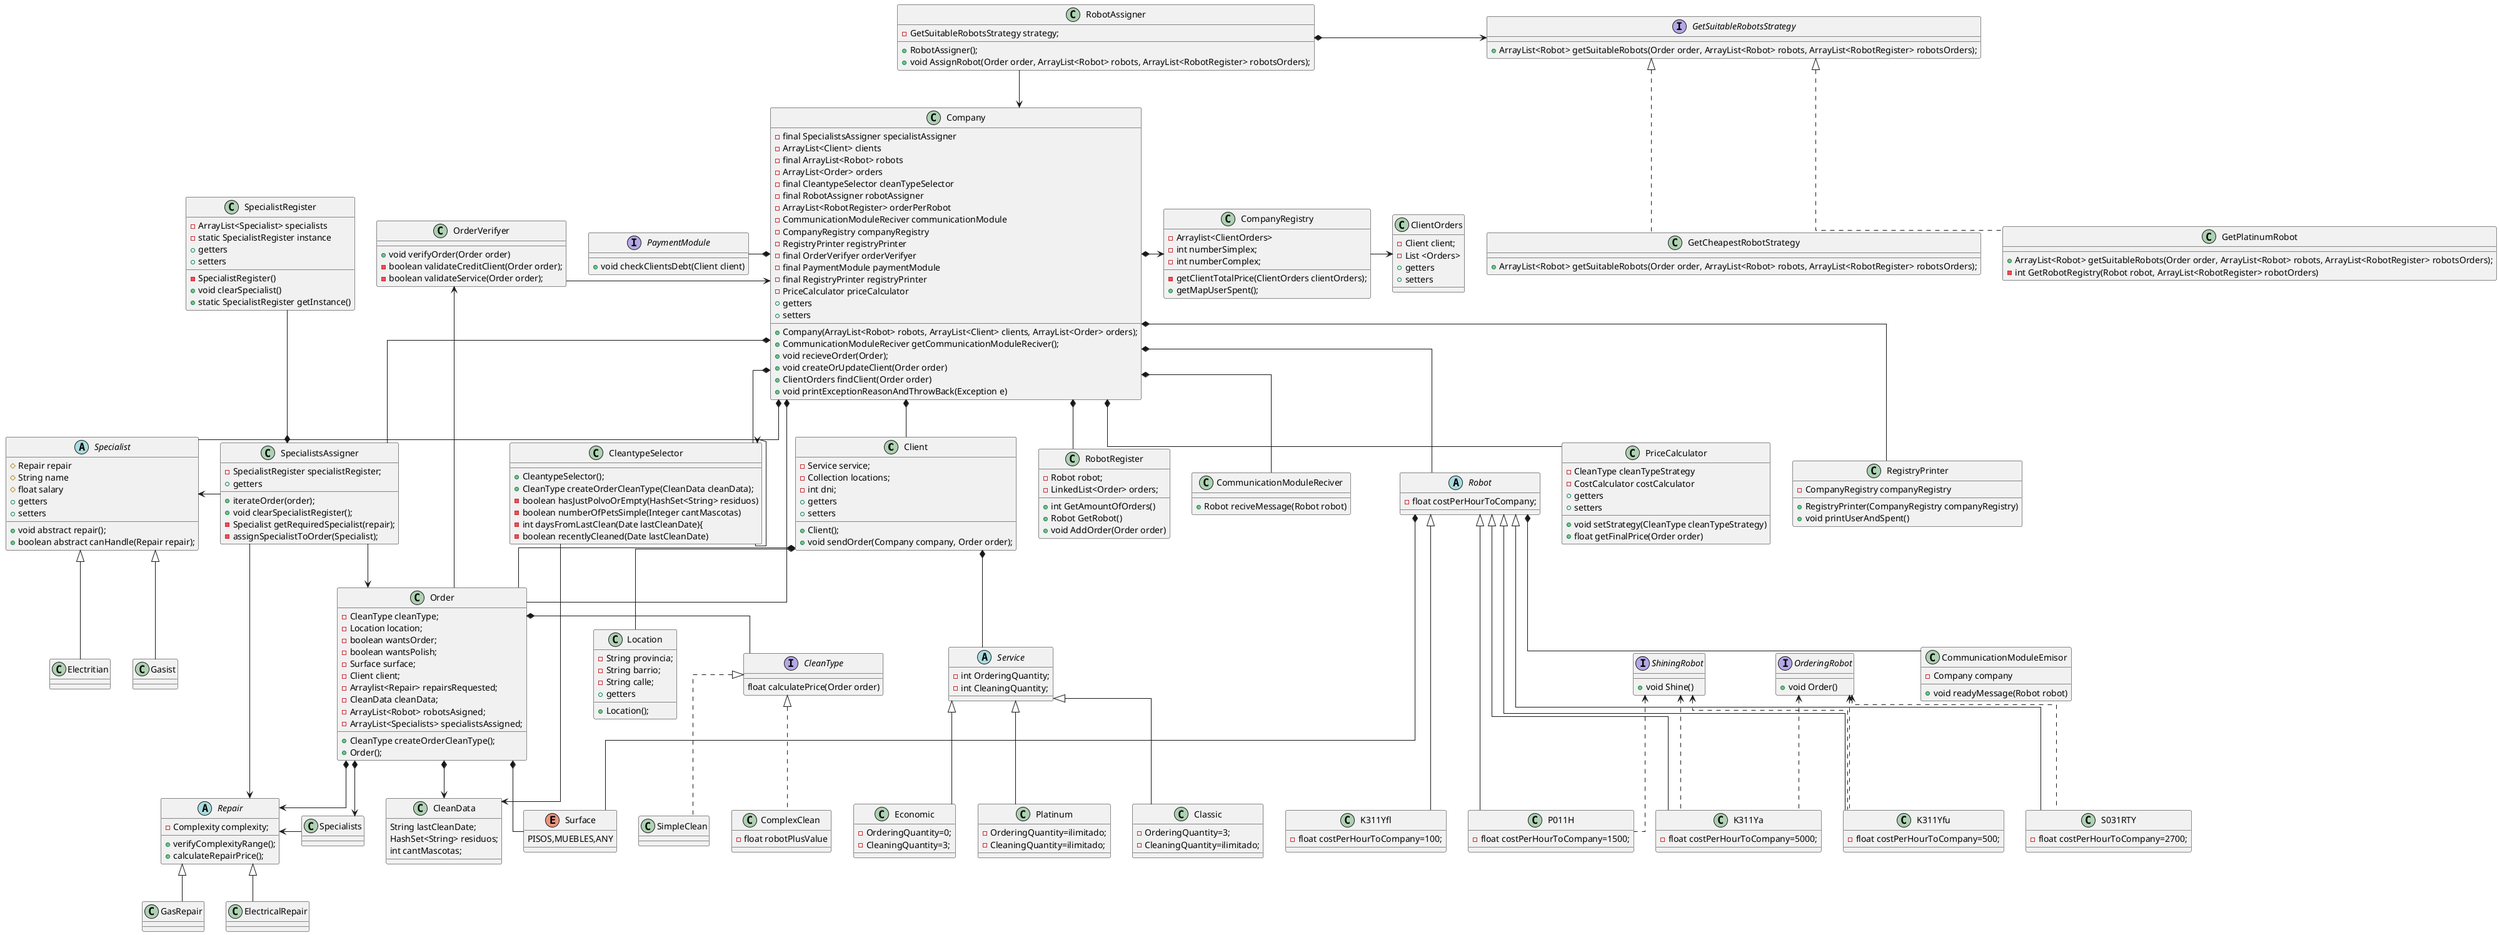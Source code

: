 @startuml
'https://plantuml.com/class-diagram

skinparam linetype ortho

class Client {
    - Service service;
    - Collection locations;
    - int dni;
    + getters
    + setters

    + Client();
    + void sendOrder(Company company, Order order);
}

class Location{
    - String provincia;
    - String barrio;
    - String calle;
    + getters
    + Location();
}


class RobotRegister{
    - Robot robot;
    - LinkedList<Order> orders;
    + int GetAmountOfOrders()
    + Robot GetRobot()
    + void AddOrder(Order order)
}

abstract Robot{
    - float costPerHourToCompany;
}
class S031RTY{
    - float costPerHourToCompany=2700;
}
class K311Yfu{
    - float costPerHourToCompany=500;
}
class P011H{
    - float costPerHourToCompany=1500;
}
class K311Ya{
    - float costPerHourToCompany=5000;
}
class K311Yfl{
    - float costPerHourToCompany=100;
}

interface OrderingRobot{
    + void Order()
}
interface ShiningRobot{
    + void Shine()
}

abstract Service{
    - int OrderingQuantity;
    - int CleaningQuantity;
}
class Platinum{
    - OrderingQuantity=ilimitado;
    - CleaningQuantity=ilimitado;
}
class Classic{
    - OrderingQuantity=3;
    - CleaningQuantity=ilimitado;
}

class Economic{
    - OrderingQuantity=0;
    - CleaningQuantity=3;
}

class Company{
    - final SpecialistsAssigner specialistAssigner
    - ArrayList<Client> clients
    - final ArrayList<Robot> robots
    - ArrayList<Order> orders
    - final CleantypeSelector cleanTypeSelector
    - final RobotAssigner robotAssigner
    - ArrayList<RobotRegister> orderPerRobot
    - CommunicationModuleReciver communicationModule
    - CompanyRegistry companyRegistry
    - RegistryPrinter registryPrinter
    - final OrderVerifyer orderVerifyer
    - final PaymentModule paymentModule
    - final RegistryPrinter registryPrinter
    - PriceCalculator priceCalculator
    + getters
    + setters

    + Company(ArrayList<Robot> robots, ArrayList<Client> clients, ArrayList<Order> orders);
    + CommunicationModuleReciver getCommunicationModuleReciver();
    + void recieveOrder(Order);
    + void createOrUpdateClient(Order order)
    + ClientOrders findClient(Order order)
    + void printExceptionReasonAndThrowBack(Exception e)
}

Company*--CommunicationModuleReciver

Robot*--CommunicationModuleEmisor

class CommunicationModuleEmisor
{
    - Company company
    + void readyMessage(Robot robot)
}

class CommunicationModuleReciver
{
    + Robot reciveMessage(Robot robot)
}

class PriceCalculator
{
    - CleanType cleanTypeStrategy
    - CostCalculator costCalculator
    + getters
    + setters
    + void setStrategy(CleanType cleanTypeStrategy)
    + float getFinalPrice(Order order)
}



class CompanyRegistry{
-Arraylist<ClientOrders>
-int numberSimplex;
-int numberComplex;
-getClientTotalPrice(ClientOrders clientOrders);
+getMapUserSpent();
}

class ClientOrders{
    -Client client;
    -List <Orders>
    + getters
    + setters
}

class OrderVerifyer{
    + void verifyOrder(Order order)
}

Company *-> CompanyRegistry
CompanyRegistry ->ClientOrders

class RobotAssigner{
   - GetSuitableRobotsStrategy strategy;
   + RobotAssigner();
   + void AssignRobot(Order order, ArrayList<Robot> robots, ArrayList<RobotRegister> robotsOrders);
   }

enum Surface
{
    PISOS,MUEBLES,ANY
}

Order*--Surface
Robot*--Surface

class Order
{
    - CleanType cleanType;
    - Location location;
    - boolean wantsOrder;
    - boolean wantsPolish;
    - Surface surface;
    - Client client;
    - Arraylist<Repair> repairsRequested;
    - CleanData cleanData;
    + CleanType createOrderCleanType();
    + Order();
    - ArrayList<Robot> robotsAsigned;
    - ArrayList<Specialists> specialistsAssigned;
}



interface GetSuitableRobotsStrategy{
    + ArrayList<Robot> getSuitableRobots(Order order, ArrayList<Robot> robots, ArrayList<RobotRegister> robotsOrders);
}

class GetCheapestRobotStrategy implements GetSuitableRobotsStrategy{
    +ArrayList<Robot> getSuitableRobots(Order order, ArrayList<Robot> robots, ArrayList<RobotRegister> robotsOrders);
}

class GetPlatinumRobot implements GetSuitableRobotsStrategy{
    +ArrayList<Robot> getSuitableRobots(Order order, ArrayList<Robot> robots, ArrayList<RobotRegister> robotsOrders);
    -int GetRobotRegistry(Robot robot, ArrayList<RobotRegister> robotOrders)

}

class CleantypeSelector {

+CleantypeSelector();
+CleanType createOrderCleanType(CleanData cleanData);
-boolean hasJustPolvoOrEmpty(HashSet<String> residuos)
-boolean numberOfPetsSimple(Integer cantMascotas)
-int daysFromLastClean(Date lastCleanDate){
-boolean recentlyCleaned(Date lastCleanDate)
}


interface CleanType
{
    float calculatePrice(Order order)
}
class ComplexClean implements CleanType
{
    - float robotPlusValue
}

class SimpleClean implements CleanType{

}


class OrderVerifyer{
    - boolean validateCreditClient(Order order);
    - boolean validateService(Order order);
}

Interface PaymentModule
{
    + void checkClientsDebt(Client client)
}



abstract class Specialist{
    # Repair repair
    # String name
    # float salary
    + getters
    + setters
    + void abstract repair();
    + boolean abstract canHandle(Repair repair);
}

class Gasist extends Specialist{

}

class Electritian extends Specialist{

}

abstract class Repair{
   -Complexity complexity;
   +verifyComplexityRange();
   +calculateRepairPrice();
}
class GasRepair extends Repair{

}
class ElectricalRepair extends Repair{

}

class SpecialistRegister
{
    - ArrayList<Specialist> specialists
    - static SpecialistRegister instance
    - SpecialistRegister()
    + getters
    + setters
    + void clearSpecialist()
    + static SpecialistRegister getInstance()
}

SpecialistsAssigner*-up-SpecialistRegister

class SpecialistsAssigner {
    - SpecialistRegister specialistRegister;
    + getters
    + iterateOrder(order);
    + void clearSpecialistRegister();
    - Specialist getRequiredSpecialist(repair);
    - assignSpecialistToOrder(Specialist);
}

class CleanData{
    String lastCleanDate;
    HashSet<String> residuos;
    int cantMascotas;
}

class RegistryPrinter
{
    - CompanyRegistry companyRegistry
    + RegistryPrinter(CompanyRegistry companyRegistry)
    + void printUserAndSpent()
}

SpecialistsAssigner->Order

Order*-->CleanData
CleantypeSelector -right>CleanData
SpecialistsAssigner->Repair

SpecialistsAssigner-left>Specialist

Specialists-left->Repair
Company *-left- PaymentModule
OrderVerifyer <-- Order

Service <|-- Platinum
Service <|-- Classic
Service <|-- Economic


CleantypeSelector<--CleantypeSelector

Company *-- SpecialistsAssigner

Company*-- Robot
Company *-- Client
Company *-- Order
Company *-- PriceCalculator
Company *-- RegistryPrinter
Company *-- RobotRegister
Company <-left- OrderVerifyer
Company <-up- RobotAssigner

Robot <|--- K311Yfl
Robot <|--- K311Yfu
Robot <|--- P011H
Robot <|--- K311Ya
Robot <|--- S031RTY

ShiningRobot <.. K311Yfu
ShiningRobot <.. P011H
ShiningRobot <.. K311Ya
OrderingRobot <.. K311Yfu
OrderingRobot <.. K311Ya
OrderingRobot <.. S031RTY

Client *-- Service
Client *-- Location
Company *--Specialist
Company *-CleantypeSelector
Order*-->Specialists
Order*-->Repair
Order*- CleanType
Client*--Order
RobotAssigner*->GetSuitableRobotsStrategy
@enduml